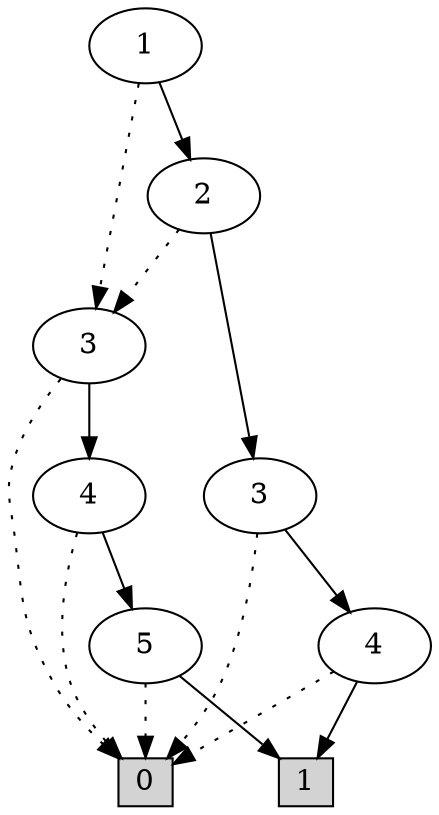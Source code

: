 digraph G {
0 [shape=box, label="0", style=filled, shape=box, height=0.3, width=0.3];
1 [shape=box, label="1", style=filled, shape=box, height=0.3, width=0.3];
2 [label="1"];
2 -> 3 [style=dotted];2 -> 4 [style=filled];3 [label="3"];
3 -> 0 [style=dotted];3 -> 5 [style=filled];5 [label="4"];
5 -> 0 [style=dotted];5 -> 6 [style=filled];6 [label="5"];
6 -> 0 [style=dotted];6 -> 1 [style=filled];4 [label="2"];
4 -> 3 [style=dotted];4 -> 7 [style=filled];7 [label="3"];
7 -> 0 [style=dotted];7 -> 8 [style=filled];8 [label="4"];
8 -> 0 [style=dotted];8 -> 1 [style=filled];}